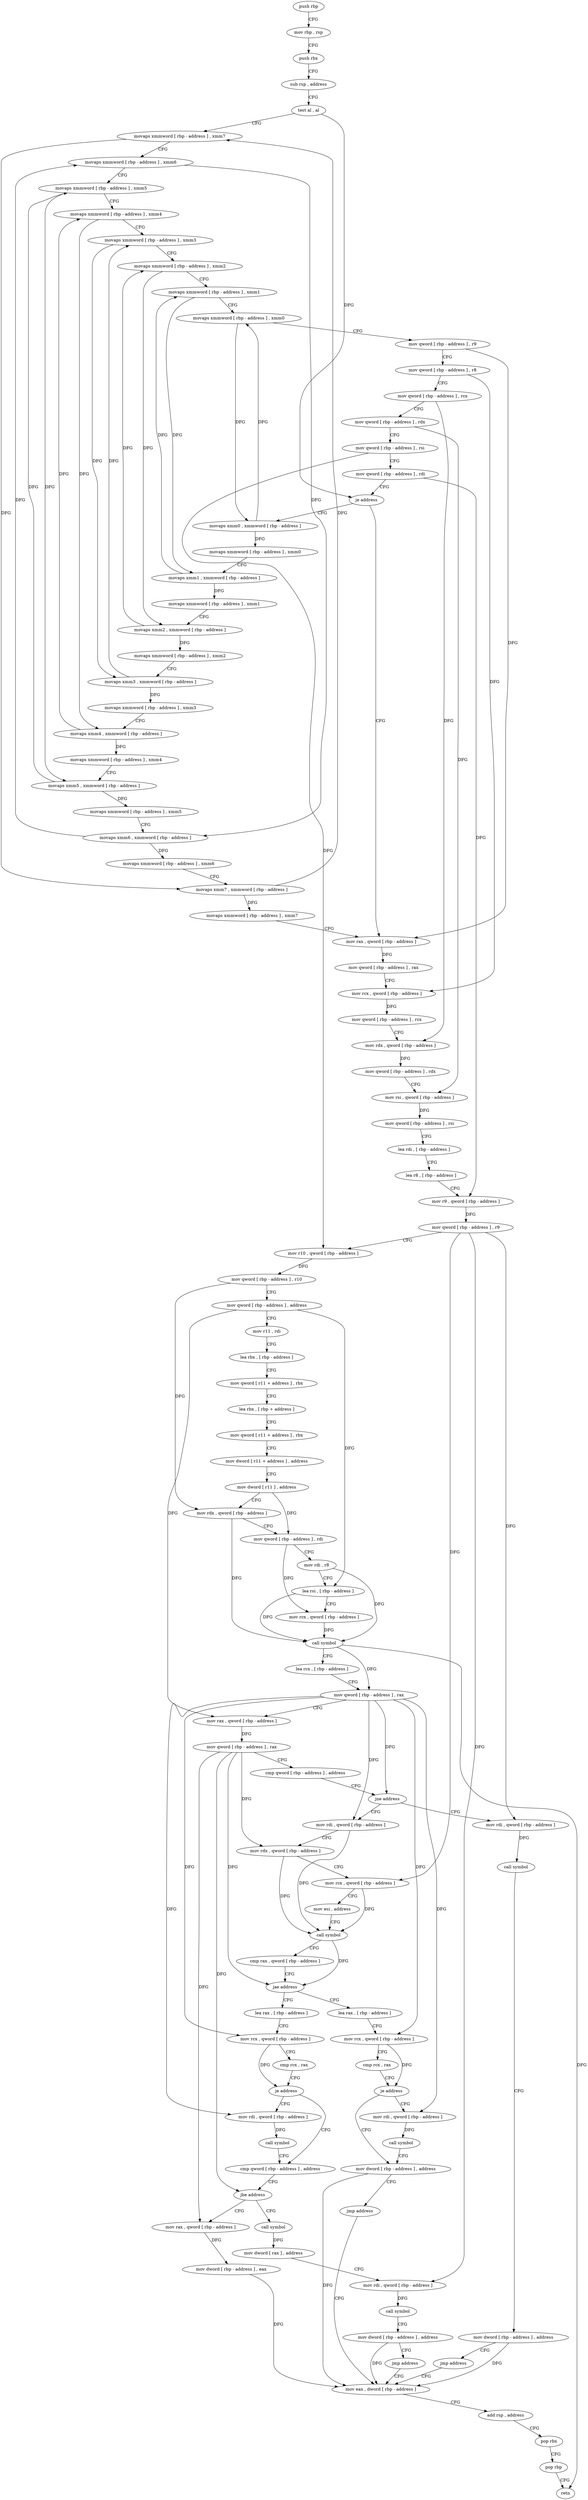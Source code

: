 digraph "func" {
"4359808" [label = "push rbp" ]
"4359809" [label = "mov rbp , rsp" ]
"4359812" [label = "push rbx" ]
"4359813" [label = "sub rsp , address" ]
"4359820" [label = "test al , al" ]
"4359822" [label = "movaps xmmword [ rbp - address ] , xmm7" ]
"4359829" [label = "movaps xmmword [ rbp - address ] , xmm6" ]
"4359836" [label = "movaps xmmword [ rbp - address ] , xmm5" ]
"4359843" [label = "movaps xmmword [ rbp - address ] , xmm4" ]
"4359850" [label = "movaps xmmword [ rbp - address ] , xmm3" ]
"4359857" [label = "movaps xmmword [ rbp - address ] , xmm2" ]
"4359864" [label = "movaps xmmword [ rbp - address ] , xmm1" ]
"4359871" [label = "movaps xmmword [ rbp - address ] , xmm0" ]
"4359878" [label = "mov qword [ rbp - address ] , r9" ]
"4359885" [label = "mov qword [ rbp - address ] , r8" ]
"4359892" [label = "mov qword [ rbp - address ] , rcx" ]
"4359899" [label = "mov qword [ rbp - address ] , rdx" ]
"4359906" [label = "mov qword [ rbp - address ] , rsi" ]
"4359913" [label = "mov qword [ rbp - address ] , rdi" ]
"4359920" [label = "je address" ]
"4360038" [label = "mov rax , qword [ rbp - address ]" ]
"4359926" [label = "movaps xmm0 , xmmword [ rbp - address ]" ]
"4360045" [label = "mov qword [ rbp - address ] , rax" ]
"4360052" [label = "mov rcx , qword [ rbp - address ]" ]
"4360059" [label = "mov qword [ rbp - address ] , rcx" ]
"4360066" [label = "mov rdx , qword [ rbp - address ]" ]
"4360073" [label = "mov qword [ rbp - address ] , rdx" ]
"4360080" [label = "mov rsi , qword [ rbp - address ]" ]
"4360087" [label = "mov qword [ rbp - address ] , rsi" ]
"4360094" [label = "lea rdi , [ rbp - address ]" ]
"4360101" [label = "lea r8 , [ rbp - address ]" ]
"4360108" [label = "mov r9 , qword [ rbp - address ]" ]
"4360115" [label = "mov qword [ rbp - address ] , r9" ]
"4360119" [label = "mov r10 , qword [ rbp - address ]" ]
"4360126" [label = "mov qword [ rbp - address ] , r10" ]
"4360130" [label = "mov qword [ rbp - address ] , address" ]
"4360141" [label = "mov r11 , rdi" ]
"4360144" [label = "lea rbx , [ rbp - address ]" ]
"4360151" [label = "mov qword [ r11 + address ] , rbx" ]
"4360155" [label = "lea rbx , [ rbp + address ]" ]
"4360159" [label = "mov qword [ r11 + address ] , rbx" ]
"4360163" [label = "mov dword [ r11 + address ] , address" ]
"4360171" [label = "mov dword [ r11 ] , address" ]
"4360178" [label = "mov rdx , qword [ rbp - address ]" ]
"4360182" [label = "mov qword [ rbp - address ] , rdi" ]
"4360189" [label = "mov rdi , r8" ]
"4360192" [label = "lea rsi , [ rbp - address ]" ]
"4360199" [label = "mov rcx , qword [ rbp - address ]" ]
"4360206" [label = "call symbol" ]
"4360211" [label = "lea rcx , [ rbp - address ]" ]
"4360218" [label = "mov qword [ rbp - address ] , rax" ]
"4360225" [label = "mov rax , qword [ rbp - address ]" ]
"4360232" [label = "mov qword [ rbp - address ] , rax" ]
"4360239" [label = "cmp qword [ rbp - address ] , address" ]
"4360247" [label = "jne address" ]
"4360274" [label = "mov rdi , qword [ rbp - address ]" ]
"4360253" [label = "mov rdi , qword [ rbp - address ]" ]
"4359933" [label = "movaps xmmword [ rbp - address ] , xmm0" ]
"4359940" [label = "movaps xmm1 , xmmword [ rbp - address ]" ]
"4359947" [label = "movaps xmmword [ rbp - address ] , xmm1" ]
"4359954" [label = "movaps xmm2 , xmmword [ rbp - address ]" ]
"4359961" [label = "movaps xmmword [ rbp - address ] , xmm2" ]
"4359968" [label = "movaps xmm3 , xmmword [ rbp - address ]" ]
"4359975" [label = "movaps xmmword [ rbp - address ] , xmm3" ]
"4359982" [label = "movaps xmm4 , xmmword [ rbp - address ]" ]
"4359989" [label = "movaps xmmword [ rbp - address ] , xmm4" ]
"4359996" [label = "movaps xmm5 , xmmword [ rbp - address ]" ]
"4360003" [label = "movaps xmmword [ rbp - address ] , xmm5" ]
"4360010" [label = "movaps xmm6 , xmmword [ rbp - address ]" ]
"4360017" [label = "movaps xmmword [ rbp - address ] , xmm6" ]
"4360024" [label = "movaps xmm7 , xmmword [ rbp - address ]" ]
"4360031" [label = "movaps xmmword [ rbp - address ] , xmm7" ]
"4360281" [label = "mov rdx , qword [ rbp - address ]" ]
"4360288" [label = "mov rcx , qword [ rbp - address ]" ]
"4360292" [label = "mov esi , address" ]
"4360297" [label = "call symbol" ]
"4360302" [label = "cmp rax , qword [ rbp - address ]" ]
"4360309" [label = "jae address" ]
"4360362" [label = "lea rax , [ rbp - address ]" ]
"4360315" [label = "lea rax , [ rbp - address ]" ]
"4360257" [label = "call symbol" ]
"4360262" [label = "mov dword [ rbp - address ] , address" ]
"4360269" [label = "jmp address" ]
"4360456" [label = "mov eax , dword [ rbp - address ]" ]
"4360369" [label = "mov rcx , qword [ rbp - address ]" ]
"4360376" [label = "cmp rcx , rax" ]
"4360379" [label = "je address" ]
"4360397" [label = "cmp qword [ rbp - address ] , address" ]
"4360385" [label = "mov rdi , qword [ rbp - address ]" ]
"4360322" [label = "mov rcx , qword [ rbp - address ]" ]
"4360329" [label = "cmp rcx , rax" ]
"4360332" [label = "je address" ]
"4360350" [label = "mov dword [ rbp - address ] , address" ]
"4360338" [label = "mov rdi , qword [ rbp - address ]" ]
"4360459" [label = "add rsp , address" ]
"4360466" [label = "pop rbx" ]
"4360467" [label = "pop rbp" ]
"4360468" [label = "retn" ]
"4360408" [label = "jbe address" ]
"4360446" [label = "mov rax , qword [ rbp - address ]" ]
"4360414" [label = "call symbol" ]
"4360392" [label = "call symbol" ]
"4360357" [label = "jmp address" ]
"4360345" [label = "call symbol" ]
"4360453" [label = "mov dword [ rbp - address ] , eax" ]
"4360419" [label = "mov dword [ rax ] , address" ]
"4360425" [label = "mov rdi , qword [ rbp - address ]" ]
"4360429" [label = "call symbol" ]
"4360434" [label = "mov dword [ rbp - address ] , address" ]
"4360441" [label = "jmp address" ]
"4359808" -> "4359809" [ label = "CFG" ]
"4359809" -> "4359812" [ label = "CFG" ]
"4359812" -> "4359813" [ label = "CFG" ]
"4359813" -> "4359820" [ label = "CFG" ]
"4359820" -> "4359822" [ label = "CFG" ]
"4359820" -> "4359920" [ label = "DFG" ]
"4359822" -> "4359829" [ label = "CFG" ]
"4359822" -> "4360024" [ label = "DFG" ]
"4359829" -> "4359836" [ label = "CFG" ]
"4359829" -> "4360010" [ label = "DFG" ]
"4359836" -> "4359843" [ label = "CFG" ]
"4359836" -> "4359996" [ label = "DFG" ]
"4359843" -> "4359850" [ label = "CFG" ]
"4359843" -> "4359982" [ label = "DFG" ]
"4359850" -> "4359857" [ label = "CFG" ]
"4359850" -> "4359968" [ label = "DFG" ]
"4359857" -> "4359864" [ label = "CFG" ]
"4359857" -> "4359954" [ label = "DFG" ]
"4359864" -> "4359871" [ label = "CFG" ]
"4359864" -> "4359940" [ label = "DFG" ]
"4359871" -> "4359878" [ label = "CFG" ]
"4359871" -> "4359926" [ label = "DFG" ]
"4359878" -> "4359885" [ label = "CFG" ]
"4359878" -> "4360038" [ label = "DFG" ]
"4359885" -> "4359892" [ label = "CFG" ]
"4359885" -> "4360052" [ label = "DFG" ]
"4359892" -> "4359899" [ label = "CFG" ]
"4359892" -> "4360066" [ label = "DFG" ]
"4359899" -> "4359906" [ label = "CFG" ]
"4359899" -> "4360080" [ label = "DFG" ]
"4359906" -> "4359913" [ label = "CFG" ]
"4359906" -> "4360119" [ label = "DFG" ]
"4359913" -> "4359920" [ label = "CFG" ]
"4359913" -> "4360108" [ label = "DFG" ]
"4359920" -> "4360038" [ label = "CFG" ]
"4359920" -> "4359926" [ label = "CFG" ]
"4360038" -> "4360045" [ label = "DFG" ]
"4359926" -> "4359933" [ label = "DFG" ]
"4359926" -> "4359871" [ label = "DFG" ]
"4360045" -> "4360052" [ label = "CFG" ]
"4360052" -> "4360059" [ label = "DFG" ]
"4360059" -> "4360066" [ label = "CFG" ]
"4360066" -> "4360073" [ label = "DFG" ]
"4360073" -> "4360080" [ label = "CFG" ]
"4360080" -> "4360087" [ label = "DFG" ]
"4360087" -> "4360094" [ label = "CFG" ]
"4360094" -> "4360101" [ label = "CFG" ]
"4360101" -> "4360108" [ label = "CFG" ]
"4360108" -> "4360115" [ label = "DFG" ]
"4360115" -> "4360119" [ label = "CFG" ]
"4360115" -> "4360288" [ label = "DFG" ]
"4360115" -> "4360253" [ label = "DFG" ]
"4360115" -> "4360425" [ label = "DFG" ]
"4360119" -> "4360126" [ label = "DFG" ]
"4360126" -> "4360130" [ label = "CFG" ]
"4360126" -> "4360178" [ label = "DFG" ]
"4360130" -> "4360141" [ label = "CFG" ]
"4360130" -> "4360225" [ label = "DFG" ]
"4360130" -> "4360192" [ label = "DFG" ]
"4360141" -> "4360144" [ label = "CFG" ]
"4360144" -> "4360151" [ label = "CFG" ]
"4360151" -> "4360155" [ label = "CFG" ]
"4360155" -> "4360159" [ label = "CFG" ]
"4360159" -> "4360163" [ label = "CFG" ]
"4360163" -> "4360171" [ label = "CFG" ]
"4360171" -> "4360178" [ label = "CFG" ]
"4360171" -> "4360182" [ label = "DFG" ]
"4360178" -> "4360182" [ label = "CFG" ]
"4360178" -> "4360206" [ label = "DFG" ]
"4360182" -> "4360189" [ label = "CFG" ]
"4360182" -> "4360199" [ label = "DFG" ]
"4360189" -> "4360192" [ label = "CFG" ]
"4360189" -> "4360206" [ label = "DFG" ]
"4360192" -> "4360199" [ label = "CFG" ]
"4360192" -> "4360206" [ label = "DFG" ]
"4360199" -> "4360206" [ label = "DFG" ]
"4360206" -> "4360211" [ label = "CFG" ]
"4360206" -> "4360218" [ label = "DFG" ]
"4360206" -> "4360468" [ label = "DFG" ]
"4360211" -> "4360218" [ label = "CFG" ]
"4360218" -> "4360225" [ label = "CFG" ]
"4360218" -> "4360247" [ label = "DFG" ]
"4360218" -> "4360274" [ label = "DFG" ]
"4360218" -> "4360369" [ label = "DFG" ]
"4360218" -> "4360322" [ label = "DFG" ]
"4360218" -> "4360385" [ label = "DFG" ]
"4360218" -> "4360338" [ label = "DFG" ]
"4360225" -> "4360232" [ label = "DFG" ]
"4360232" -> "4360239" [ label = "CFG" ]
"4360232" -> "4360281" [ label = "DFG" ]
"4360232" -> "4360309" [ label = "DFG" ]
"4360232" -> "4360408" [ label = "DFG" ]
"4360232" -> "4360446" [ label = "DFG" ]
"4360239" -> "4360247" [ label = "CFG" ]
"4360247" -> "4360274" [ label = "CFG" ]
"4360247" -> "4360253" [ label = "CFG" ]
"4360274" -> "4360281" [ label = "CFG" ]
"4360274" -> "4360297" [ label = "DFG" ]
"4360253" -> "4360257" [ label = "DFG" ]
"4359933" -> "4359940" [ label = "CFG" ]
"4359940" -> "4359947" [ label = "DFG" ]
"4359940" -> "4359864" [ label = "DFG" ]
"4359947" -> "4359954" [ label = "CFG" ]
"4359954" -> "4359961" [ label = "DFG" ]
"4359954" -> "4359857" [ label = "DFG" ]
"4359961" -> "4359968" [ label = "CFG" ]
"4359968" -> "4359975" [ label = "DFG" ]
"4359968" -> "4359850" [ label = "DFG" ]
"4359975" -> "4359982" [ label = "CFG" ]
"4359982" -> "4359989" [ label = "DFG" ]
"4359982" -> "4359843" [ label = "DFG" ]
"4359989" -> "4359996" [ label = "CFG" ]
"4359996" -> "4360003" [ label = "DFG" ]
"4359996" -> "4359836" [ label = "DFG" ]
"4360003" -> "4360010" [ label = "CFG" ]
"4360010" -> "4360017" [ label = "DFG" ]
"4360010" -> "4359829" [ label = "DFG" ]
"4360017" -> "4360024" [ label = "CFG" ]
"4360024" -> "4360031" [ label = "DFG" ]
"4360024" -> "4359822" [ label = "DFG" ]
"4360031" -> "4360038" [ label = "CFG" ]
"4360281" -> "4360288" [ label = "CFG" ]
"4360281" -> "4360297" [ label = "DFG" ]
"4360288" -> "4360292" [ label = "CFG" ]
"4360288" -> "4360297" [ label = "DFG" ]
"4360292" -> "4360297" [ label = "CFG" ]
"4360297" -> "4360302" [ label = "CFG" ]
"4360297" -> "4360309" [ label = "DFG" ]
"4360302" -> "4360309" [ label = "CFG" ]
"4360309" -> "4360362" [ label = "CFG" ]
"4360309" -> "4360315" [ label = "CFG" ]
"4360362" -> "4360369" [ label = "CFG" ]
"4360315" -> "4360322" [ label = "CFG" ]
"4360257" -> "4360262" [ label = "CFG" ]
"4360262" -> "4360269" [ label = "CFG" ]
"4360262" -> "4360456" [ label = "DFG" ]
"4360269" -> "4360456" [ label = "CFG" ]
"4360456" -> "4360459" [ label = "CFG" ]
"4360369" -> "4360376" [ label = "CFG" ]
"4360369" -> "4360379" [ label = "DFG" ]
"4360376" -> "4360379" [ label = "CFG" ]
"4360379" -> "4360397" [ label = "CFG" ]
"4360379" -> "4360385" [ label = "CFG" ]
"4360397" -> "4360408" [ label = "CFG" ]
"4360385" -> "4360392" [ label = "DFG" ]
"4360322" -> "4360329" [ label = "CFG" ]
"4360322" -> "4360332" [ label = "DFG" ]
"4360329" -> "4360332" [ label = "CFG" ]
"4360332" -> "4360350" [ label = "CFG" ]
"4360332" -> "4360338" [ label = "CFG" ]
"4360350" -> "4360357" [ label = "CFG" ]
"4360350" -> "4360456" [ label = "DFG" ]
"4360338" -> "4360345" [ label = "DFG" ]
"4360459" -> "4360466" [ label = "CFG" ]
"4360466" -> "4360467" [ label = "CFG" ]
"4360467" -> "4360468" [ label = "CFG" ]
"4360408" -> "4360446" [ label = "CFG" ]
"4360408" -> "4360414" [ label = "CFG" ]
"4360446" -> "4360453" [ label = "DFG" ]
"4360414" -> "4360419" [ label = "DFG" ]
"4360392" -> "4360397" [ label = "CFG" ]
"4360357" -> "4360456" [ label = "CFG" ]
"4360345" -> "4360350" [ label = "CFG" ]
"4360453" -> "4360456" [ label = "DFG" ]
"4360419" -> "4360425" [ label = "CFG" ]
"4360425" -> "4360429" [ label = "DFG" ]
"4360429" -> "4360434" [ label = "CFG" ]
"4360434" -> "4360441" [ label = "CFG" ]
"4360434" -> "4360456" [ label = "DFG" ]
"4360441" -> "4360456" [ label = "CFG" ]
}
